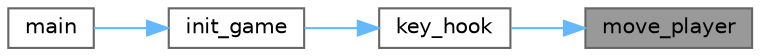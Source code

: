 digraph "move_player"
{
 // INTERACTIVE_SVG=YES
 // LATEX_PDF_SIZE
  bgcolor="transparent";
  edge [fontname=Helvetica,fontsize=10,labelfontname=Helvetica,labelfontsize=10];
  node [fontname=Helvetica,fontsize=10,shape=box,height=0.2,width=0.4];
  rankdir="RL";
  Node1 [id="Node000001",label="move_player",height=0.2,width=0.4,color="gray40", fillcolor="grey60", style="filled", fontcolor="black",tooltip="Handles player movement and collision."];
  Node1 -> Node2 [id="edge1_Node000001_Node000002",dir="back",color="steelblue1",style="solid",tooltip=" "];
  Node2 [id="Node000002",label="key_hook",height=0.2,width=0.4,color="grey40", fillcolor="white", style="filled",URL="$player_8c.html#a57186e90338fdf78b81242e92e563823",tooltip="Handles keyboard input events."];
  Node2 -> Node3 [id="edge2_Node000002_Node000003",dir="back",color="steelblue1",style="solid",tooltip=" "];
  Node3 [id="Node000003",label="init_game",height=0.2,width=0.4,color="grey40", fillcolor="white", style="filled",URL="$init__main_8c.html#a07af3347aa3856589df3f78056ef1cd1",tooltip="Main game initialization function."];
  Node3 -> Node4 [id="edge3_Node000003_Node000004",dir="back",color="steelblue1",style="solid",tooltip=" "];
  Node4 [id="Node000004",label="main",height=0.2,width=0.4,color="grey40", fillcolor="white", style="filled",URL="$main_8c.html#a3c04138a5bfe5d72780bb7e82a18e627",tooltip=" "];
}
